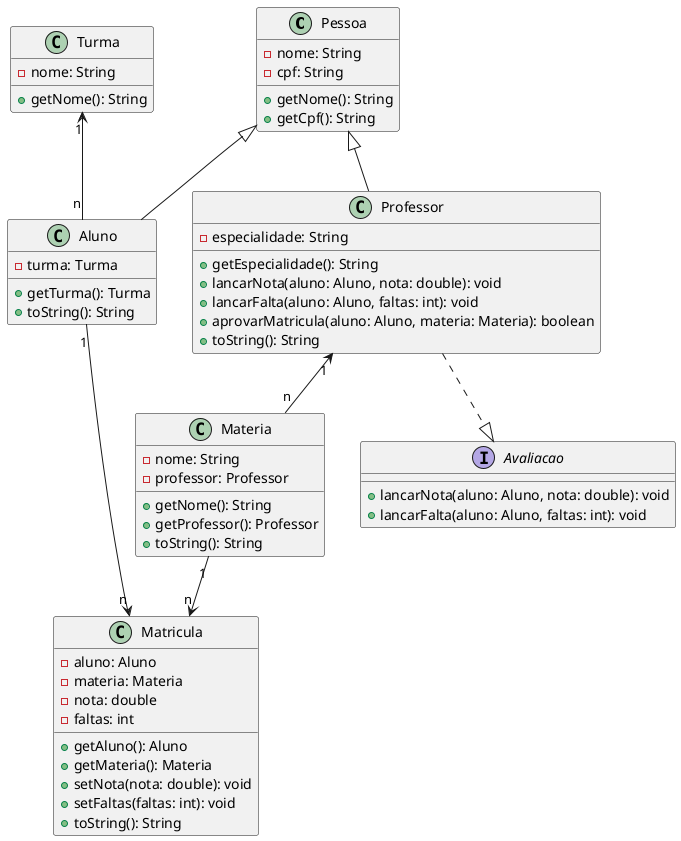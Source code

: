 @startuml
' Classes principais
class Pessoa {
    - nome: String
    - cpf: String
    + getNome(): String
    + getCpf(): String
}

class Aluno {
    - turma: Turma
    + getTurma(): Turma
    + toString(): String
}

class Professor {
    - especialidade: String
    + getEspecialidade(): String
    + lancarNota(aluno: Aluno, nota: double): void
    + lancarFalta(aluno: Aluno, faltas: int): void
    + aprovarMatricula(aluno: Aluno, materia: Materia): boolean
    + toString(): String
}

class Turma {
    - nome: String
    + getNome(): String
}

class Materia {
    - nome: String
    - professor: Professor
    + getNome(): String
    + getProfessor(): Professor
    + toString(): String
}

class Matricula {
    - aluno: Aluno
    - materia: Materia
    - nota: double
    - faltas: int
    + getAluno(): Aluno
    + getMateria(): Materia
    + setNota(nota: double): void
    + setFaltas(faltas: int): void
    + toString(): String
}

interface Avaliacao {
    + lancarNota(aluno: Aluno, nota: double): void
    + lancarFalta(aluno: Aluno, faltas: int): void
}

' Relacionamentos
Pessoa <|-- Aluno
Pessoa <|-- Professor
Professor ..|> Avaliacao
Turma "1" <-- "n" Aluno
Professor "1" <-- "n" Materia
Materia "1" --> "n" Matricula
Aluno "1" --> "n" Matricula

@enduml
